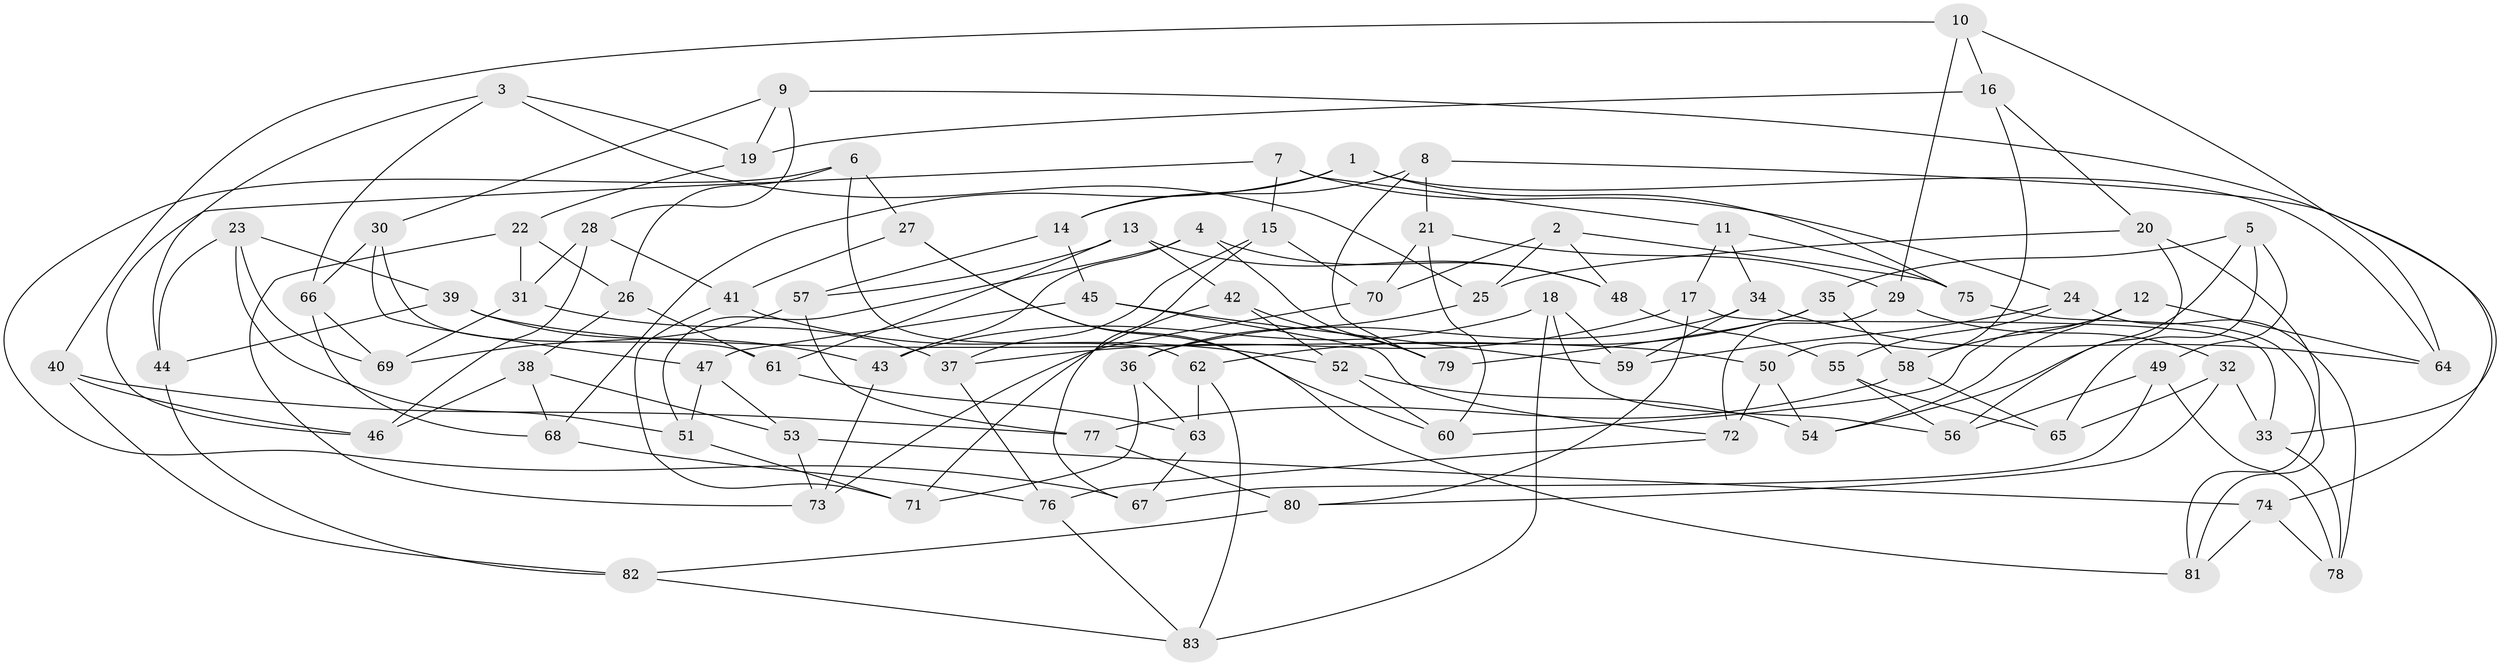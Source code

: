 // coarse degree distribution, {5: 0.21212121212121213, 3: 0.15151515151515152, 4: 0.36363636363636365, 6: 0.06060606060606061, 9: 0.030303030303030304, 8: 0.09090909090909091, 11: 0.030303030303030304, 12: 0.030303030303030304, 10: 0.030303030303030304}
// Generated by graph-tools (version 1.1) at 2025/03/03/04/25 22:03:44]
// undirected, 83 vertices, 166 edges
graph export_dot {
graph [start="1"]
  node [color=gray90,style=filled];
  1;
  2;
  3;
  4;
  5;
  6;
  7;
  8;
  9;
  10;
  11;
  12;
  13;
  14;
  15;
  16;
  17;
  18;
  19;
  20;
  21;
  22;
  23;
  24;
  25;
  26;
  27;
  28;
  29;
  30;
  31;
  32;
  33;
  34;
  35;
  36;
  37;
  38;
  39;
  40;
  41;
  42;
  43;
  44;
  45;
  46;
  47;
  48;
  49;
  50;
  51;
  52;
  53;
  54;
  55;
  56;
  57;
  58;
  59;
  60;
  61;
  62;
  63;
  64;
  65;
  66;
  67;
  68;
  69;
  70;
  71;
  72;
  73;
  74;
  75;
  76;
  77;
  78;
  79;
  80;
  81;
  82;
  83;
  1 -- 14;
  1 -- 68;
  1 -- 64;
  1 -- 75;
  2 -- 70;
  2 -- 25;
  2 -- 48;
  2 -- 75;
  3 -- 66;
  3 -- 44;
  3 -- 19;
  3 -- 25;
  4 -- 48;
  4 -- 79;
  4 -- 51;
  4 -- 43;
  5 -- 54;
  5 -- 35;
  5 -- 49;
  5 -- 65;
  6 -- 26;
  6 -- 67;
  6 -- 27;
  6 -- 62;
  7 -- 24;
  7 -- 46;
  7 -- 11;
  7 -- 15;
  8 -- 79;
  8 -- 21;
  8 -- 74;
  8 -- 14;
  9 -- 30;
  9 -- 28;
  9 -- 33;
  9 -- 19;
  10 -- 16;
  10 -- 64;
  10 -- 40;
  10 -- 29;
  11 -- 34;
  11 -- 75;
  11 -- 17;
  12 -- 64;
  12 -- 54;
  12 -- 60;
  12 -- 58;
  13 -- 48;
  13 -- 57;
  13 -- 42;
  13 -- 61;
  14 -- 45;
  14 -- 57;
  15 -- 37;
  15 -- 70;
  15 -- 67;
  16 -- 20;
  16 -- 50;
  16 -- 19;
  17 -- 80;
  17 -- 33;
  17 -- 37;
  18 -- 83;
  18 -- 59;
  18 -- 56;
  18 -- 43;
  19 -- 22;
  20 -- 81;
  20 -- 25;
  20 -- 56;
  21 -- 60;
  21 -- 70;
  21 -- 29;
  22 -- 73;
  22 -- 31;
  22 -- 26;
  23 -- 44;
  23 -- 39;
  23 -- 69;
  23 -- 51;
  24 -- 55;
  24 -- 78;
  24 -- 59;
  25 -- 36;
  26 -- 38;
  26 -- 61;
  27 -- 41;
  27 -- 81;
  27 -- 60;
  28 -- 46;
  28 -- 31;
  28 -- 41;
  29 -- 72;
  29 -- 32;
  30 -- 61;
  30 -- 47;
  30 -- 66;
  31 -- 69;
  31 -- 37;
  32 -- 65;
  32 -- 33;
  32 -- 80;
  33 -- 78;
  34 -- 64;
  34 -- 59;
  34 -- 36;
  35 -- 58;
  35 -- 62;
  35 -- 79;
  36 -- 71;
  36 -- 63;
  37 -- 76;
  38 -- 53;
  38 -- 68;
  38 -- 46;
  39 -- 44;
  39 -- 43;
  39 -- 50;
  40 -- 82;
  40 -- 46;
  40 -- 77;
  41 -- 52;
  41 -- 71;
  42 -- 71;
  42 -- 52;
  42 -- 79;
  43 -- 73;
  44 -- 82;
  45 -- 47;
  45 -- 72;
  45 -- 59;
  47 -- 53;
  47 -- 51;
  48 -- 55;
  49 -- 78;
  49 -- 56;
  49 -- 67;
  50 -- 72;
  50 -- 54;
  51 -- 71;
  52 -- 54;
  52 -- 60;
  53 -- 74;
  53 -- 73;
  55 -- 56;
  55 -- 65;
  57 -- 69;
  57 -- 77;
  58 -- 77;
  58 -- 65;
  61 -- 63;
  62 -- 63;
  62 -- 83;
  63 -- 67;
  66 -- 68;
  66 -- 69;
  68 -- 76;
  70 -- 73;
  72 -- 76;
  74 -- 78;
  74 -- 81;
  75 -- 81;
  76 -- 83;
  77 -- 80;
  80 -- 82;
  82 -- 83;
}

